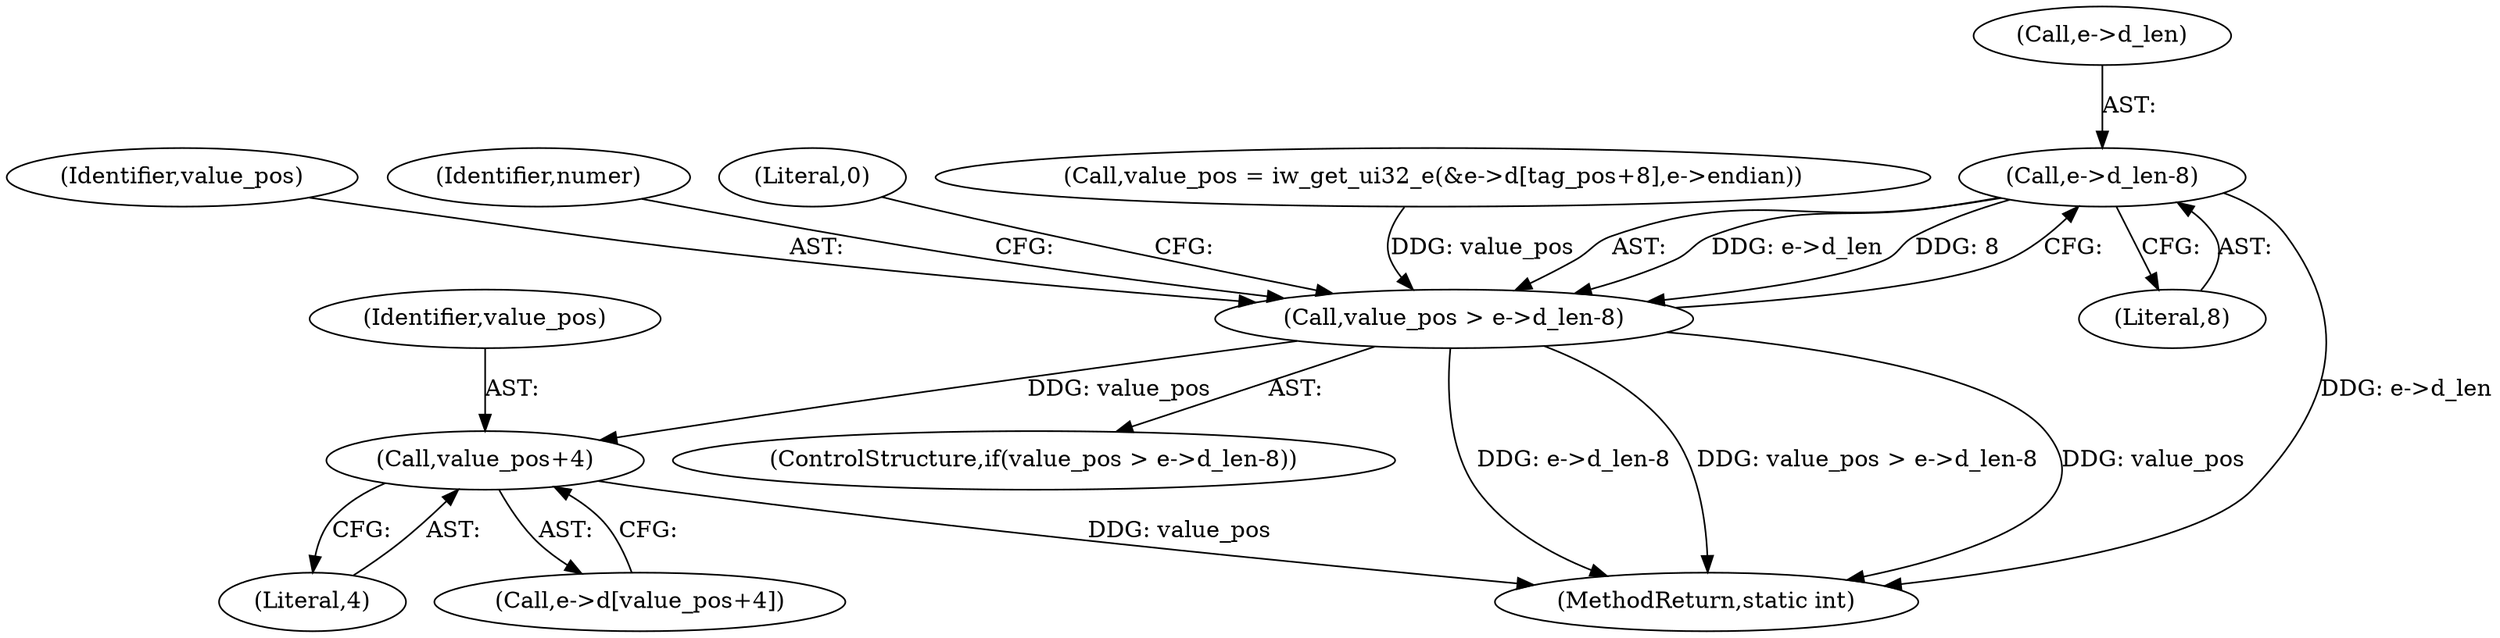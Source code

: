 digraph "1_imageworsener_b45cb1b665a14b0175b9cb1502ef7168e1fe0d5d@pointer" {
"1000168" [label="(Call,e->d_len-8)"];
"1000166" [label="(Call,value_pos > e->d_len-8)"];
"1000195" [label="(Call,value_pos+4)"];
"1000197" [label="(Literal,4)"];
"1000168" [label="(Call,e->d_len-8)"];
"1000167" [label="(Identifier,value_pos)"];
"1000176" [label="(Identifier,numer)"];
"1000166" [label="(Call,value_pos > e->d_len-8)"];
"1000196" [label="(Identifier,value_pos)"];
"1000169" [label="(Call,e->d_len)"];
"1000174" [label="(Literal,0)"];
"1000165" [label="(ControlStructure,if(value_pos > e->d_len-8))"];
"1000172" [label="(Literal,8)"];
"1000217" [label="(MethodReturn,static int)"];
"1000195" [label="(Call,value_pos+4)"];
"1000191" [label="(Call,e->d[value_pos+4])"];
"1000151" [label="(Call,value_pos = iw_get_ui32_e(&e->d[tag_pos+8],e->endian))"];
"1000168" -> "1000166"  [label="AST: "];
"1000168" -> "1000172"  [label="CFG: "];
"1000169" -> "1000168"  [label="AST: "];
"1000172" -> "1000168"  [label="AST: "];
"1000166" -> "1000168"  [label="CFG: "];
"1000168" -> "1000217"  [label="DDG: e->d_len"];
"1000168" -> "1000166"  [label="DDG: e->d_len"];
"1000168" -> "1000166"  [label="DDG: 8"];
"1000166" -> "1000165"  [label="AST: "];
"1000167" -> "1000166"  [label="AST: "];
"1000174" -> "1000166"  [label="CFG: "];
"1000176" -> "1000166"  [label="CFG: "];
"1000166" -> "1000217"  [label="DDG: e->d_len-8"];
"1000166" -> "1000217"  [label="DDG: value_pos > e->d_len-8"];
"1000166" -> "1000217"  [label="DDG: value_pos"];
"1000151" -> "1000166"  [label="DDG: value_pos"];
"1000166" -> "1000195"  [label="DDG: value_pos"];
"1000195" -> "1000191"  [label="AST: "];
"1000195" -> "1000197"  [label="CFG: "];
"1000196" -> "1000195"  [label="AST: "];
"1000197" -> "1000195"  [label="AST: "];
"1000191" -> "1000195"  [label="CFG: "];
"1000195" -> "1000217"  [label="DDG: value_pos"];
}

